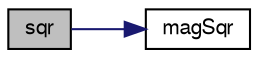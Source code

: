 digraph "sqr"
{
  bgcolor="transparent";
  edge [fontname="FreeSans",fontsize="10",labelfontname="FreeSans",labelfontsize="10"];
  node [fontname="FreeSans",fontsize="10",shape=record];
  rankdir="LR";
  Node69484 [label="sqr",height=0.2,width=0.4,color="black", fillcolor="grey75", style="filled", fontcolor="black"];
  Node69484 -> Node69485 [color="midnightblue",fontsize="10",style="solid",fontname="FreeSans"];
  Node69485 [label="magSqr",height=0.2,width=0.4,color="black",URL="$a21124.html#ae6fff2c6981e6d9618aa5038e69def6e"];
}
